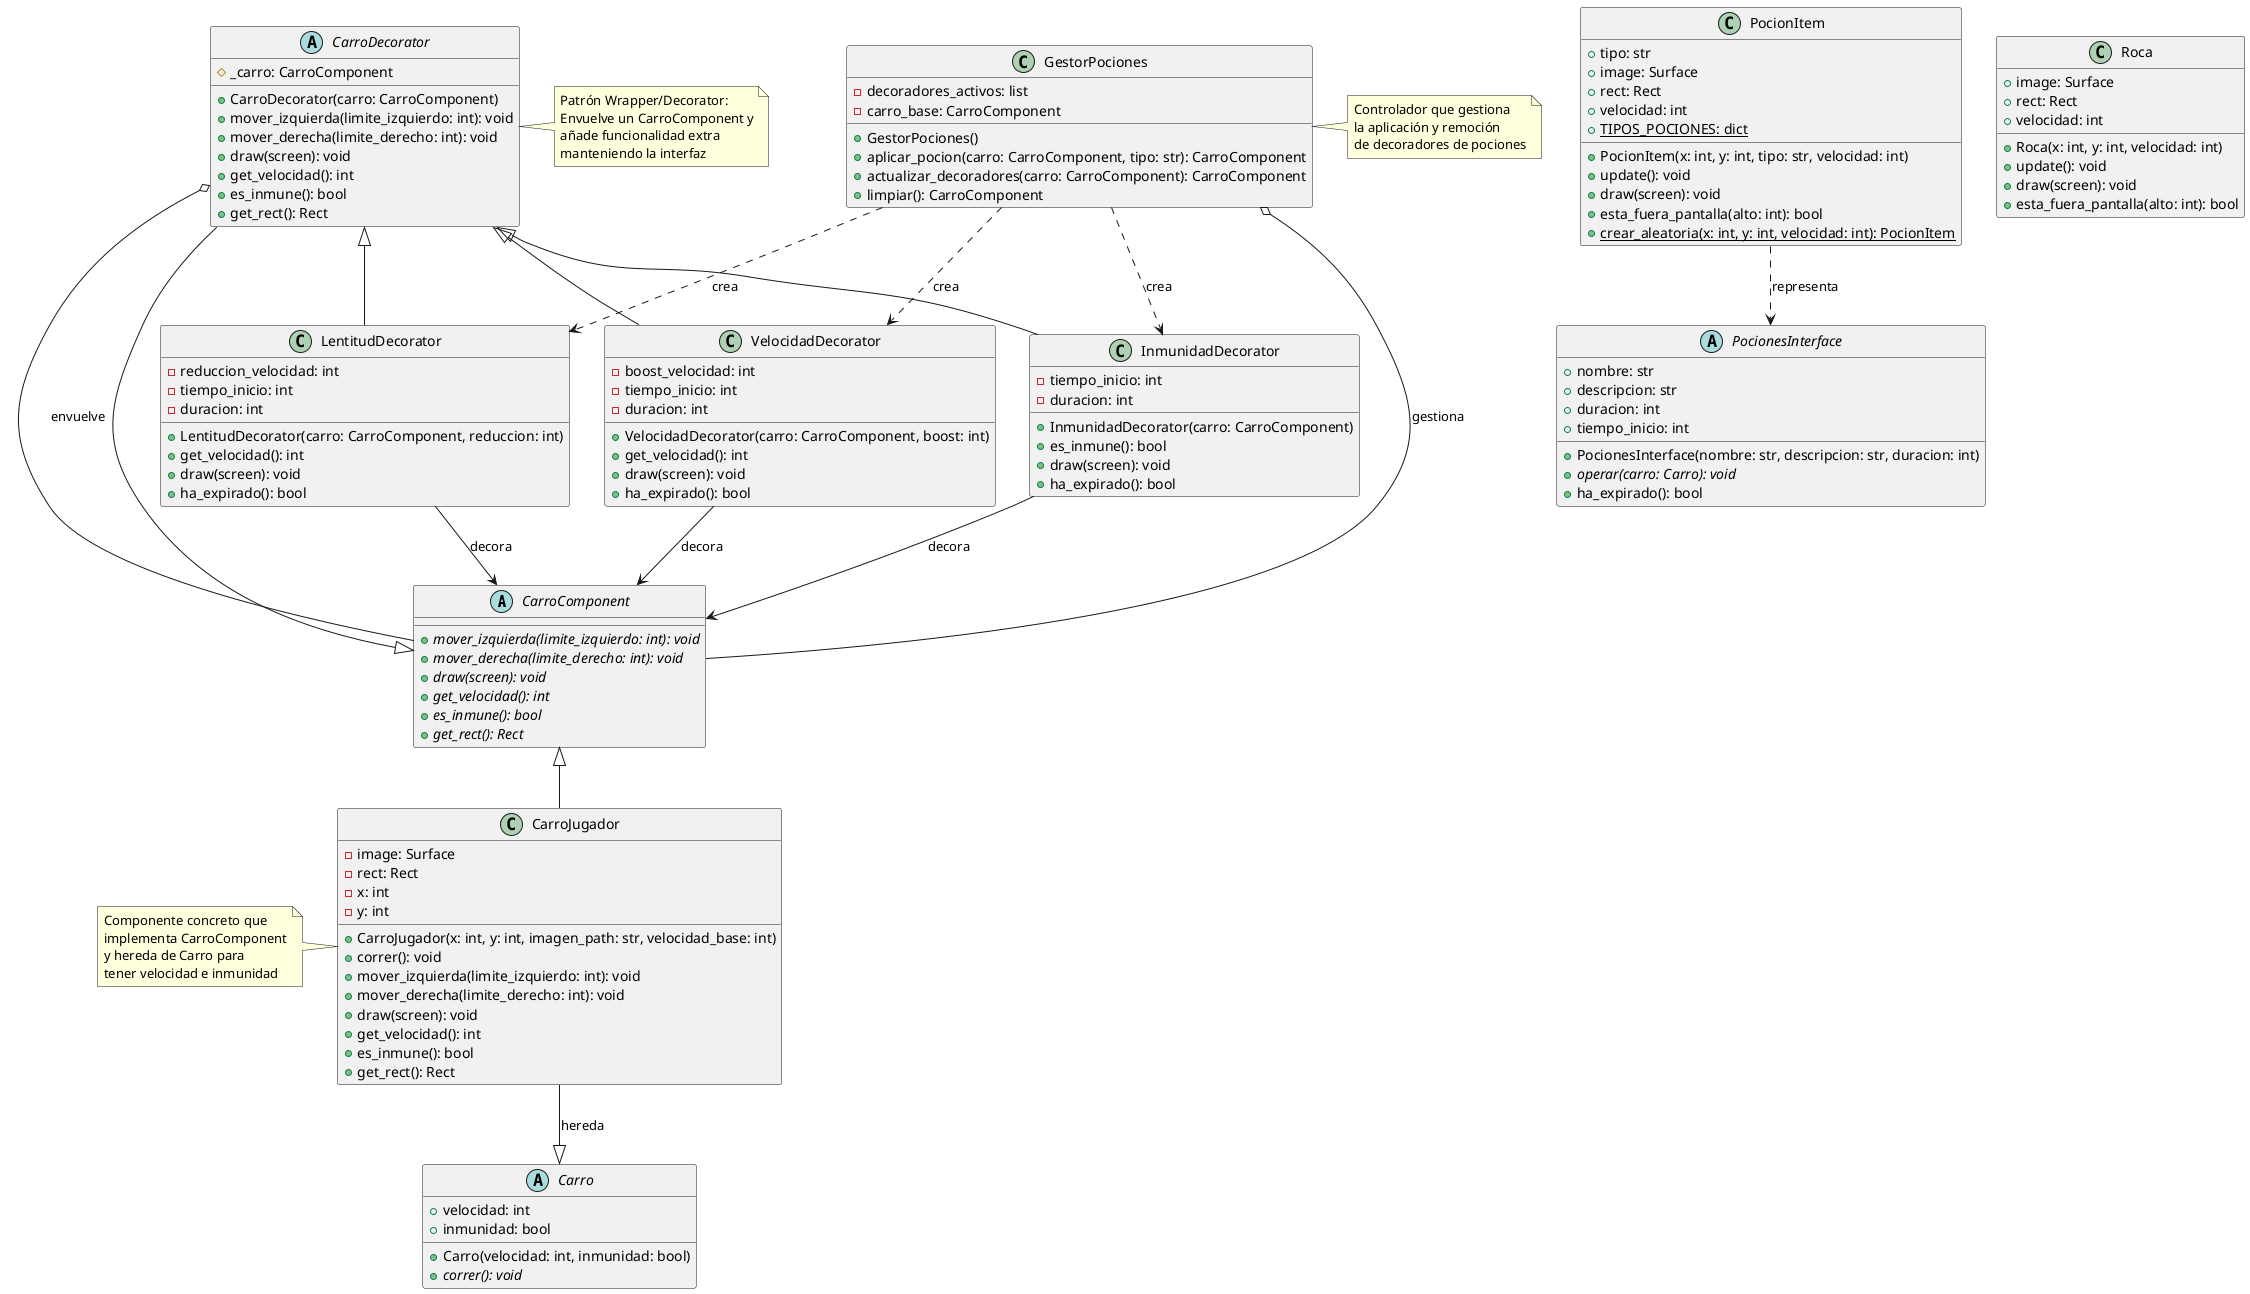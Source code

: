@startuml F1Game_Architecture

' ========== PATRÓN DECORATOR/WRAPPER ==========

' Componente abstracto base
abstract class CarroComponent {
    {abstract} +mover_izquierda(limite_izquierdo: int): void
    {abstract} +mover_derecha(limite_derecho: int): void
    {abstract} +draw(screen): void
    {abstract} +get_velocidad(): int
    {abstract} +es_inmune(): bool
    {abstract} +get_rect(): Rect
}

' Decorador base
abstract class CarroDecorator extends CarroComponent {
    #_carro: CarroComponent
    +CarroDecorator(carro: CarroComponent)
    +mover_izquierda(limite_izquierdo: int): void
    +mover_derecha(limite_derecho: int): void
    +draw(screen): void
    +get_velocidad(): int
    +es_inmune(): bool
    +get_rect(): Rect
}

' Decoradores concretos
class VelocidadDecorator extends CarroDecorator {
    -boost_velocidad: int
    -tiempo_inicio: int
    -duracion: int
    +VelocidadDecorator(carro: CarroComponent, boost: int)
    +get_velocidad(): int
    +draw(screen): void
    +ha_expirado(): bool
}

class LentitudDecorator extends CarroDecorator {
    -reduccion_velocidad: int
    -tiempo_inicio: int
    -duracion: int
    +LentitudDecorator(carro: CarroComponent, reduccion: int)
    +get_velocidad(): int
    +draw(screen): void
    +ha_expirado(): bool
}

class InmunidadDecorator extends CarroDecorator {
    -tiempo_inicio: int
    -duracion: int
    +InmunidadDecorator(carro: CarroComponent)
    +es_inmune(): bool
    +draw(screen): void
    +ha_expirado(): bool
}

' ========== MODELO DE CARRO ==========

abstract class Carro {
    +velocidad: int
    +inmunidad: bool
    +Carro(velocidad: int, inmunidad: bool)
    {abstract} +correr(): void
}

class CarroJugador extends CarroComponent {
    -image: Surface
    -rect: Rect
    -x: int
    -y: int
    +CarroJugador(x: int, y: int, imagen_path: str, velocidad_base: int)
    +correr(): void
    +mover_izquierda(limite_izquierdo: int): void
    +mover_derecha(limite_derecho: int): void
    +draw(screen): void
    +get_velocidad(): int
    +es_inmune(): bool
    +get_rect(): Rect
}

' ========== POCIONES ==========

abstract class PocionesInterface {
    +nombre: str
    +descripcion: str
    +duracion: int
    +tiempo_inicio: int
    +PocionesInterface(nombre: str, descripcion: str, duracion: int)
    {abstract} +operar(carro: Carro): void
    +ha_expirado(): bool
}

class PocionItem {
    +tipo: str
    +image: Surface
    +rect: Rect
    +velocidad: int
    {static} +TIPOS_POCIONES: dict
    +PocionItem(x: int, y: int, tipo: str, velocidad: int)
    +update(): void
    +draw(screen): void
    +esta_fuera_pantalla(alto: int): bool
    {static} +crear_aleatoria(x: int, y: int, velocidad: int): PocionItem
}

' ========== CONTROLADOR ==========

class GestorPociones {
    -decoradores_activos: list
    -carro_base: CarroComponent
    +GestorPociones()
    +aplicar_pocion(carro: CarroComponent, tipo: str): CarroComponent
    +actualizar_decoradores(carro: CarroComponent): CarroComponent
    +limpiar(): CarroComponent
}

' ========== OTROS MODELOS ==========

class Roca {
    +image: Surface
    +rect: Rect
    +velocidad: int
    +Roca(x: int, y: int, velocidad: int)
    +update(): void
    +draw(screen): void
    +esta_fuera_pantalla(alto: int): bool
}

' ========== RELACIONES ==========

' Herencia múltiple de CarroJugador
CarroJugador --|> Carro : hereda

' Patrón Decorator
CarroDecorator o-- CarroComponent : envuelve
VelocidadDecorator --> CarroComponent : decora
LentitudDecorator --> CarroComponent : decora
InmunidadDecorator --> CarroComponent : decora

' Gestor de pociones
GestorPociones ..> VelocidadDecorator : crea
GestorPociones ..> LentitudDecorator : crea
GestorPociones ..> InmunidadDecorator : crea
GestorPociones o-- CarroComponent : gestiona

' Poción visual en el juego
PocionItem ..> PocionesInterface : representa

note right of CarroDecorator
  Patrón Wrapper/Decorator:
  Envuelve un CarroComponent y
  añade funcionalidad extra
  manteniendo la interfaz
end note

note right of GestorPociones
  Controlador que gestiona
  la aplicación y remoción
  de decoradores de pociones
end note

note left of CarroJugador
  Componente concreto que
  implementa CarroComponent
  y hereda de Carro para
  tener velocidad e inmunidad
end note

@enduml
